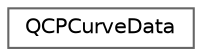 digraph "Graphical Class Hierarchy"
{
 // LATEX_PDF_SIZE
  bgcolor="transparent";
  edge [fontname=Helvetica,fontsize=10,labelfontname=Helvetica,labelfontsize=10];
  node [fontname=Helvetica,fontsize=10,shape=box,height=0.2,width=0.4];
  rankdir="LR";
  Node0 [id="Node000000",label="QCPCurveData",height=0.2,width=0.4,color="grey40", fillcolor="white", style="filled",URL="$d9/dc0/classQCPCurveData.html",tooltip=" "];
}
